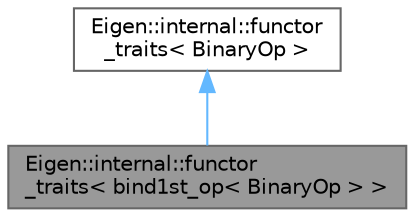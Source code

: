 digraph "Eigen::internal::functor_traits&lt; bind1st_op&lt; BinaryOp &gt; &gt;"
{
 // LATEX_PDF_SIZE
  bgcolor="transparent";
  edge [fontname=Helvetica,fontsize=10,labelfontname=Helvetica,labelfontsize=10];
  node [fontname=Helvetica,fontsize=10,shape=box,height=0.2,width=0.4];
  Node1 [id="Node000001",label="Eigen::internal::functor\l_traits\< bind1st_op\< BinaryOp \> \>",height=0.2,width=0.4,color="gray40", fillcolor="grey60", style="filled", fontcolor="black",tooltip=" "];
  Node2 -> Node1 [id="edge1_Node000001_Node000002",dir="back",color="steelblue1",style="solid",tooltip=" "];
  Node2 [id="Node000002",label="Eigen::internal::functor\l_traits\< BinaryOp \>",height=0.2,width=0.4,color="gray40", fillcolor="white", style="filled",URL="$struct_eigen_1_1internal_1_1functor__traits.html",tooltip=" "];
}
